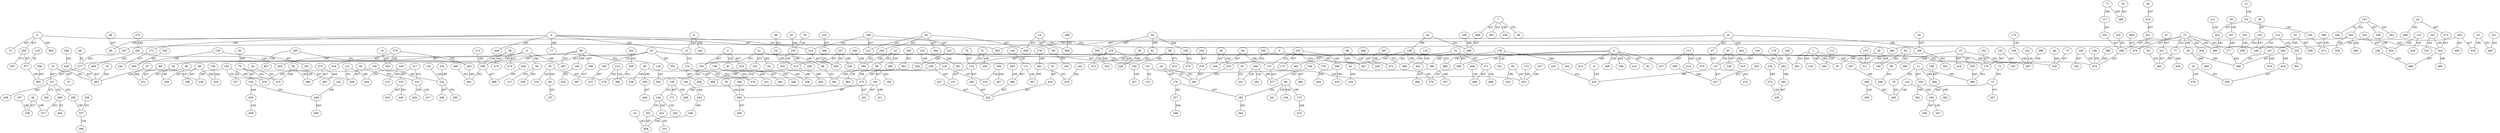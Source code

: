graph {
	0 -- 13[label=437];
	0 -- 259[label=437];
	0 -- 482[label=251];
	0 -- 306[label=195];
	1 -- 311[label=251];
	1 -- 401[label=251];
	1 -- 97[label=195];
	1 -- 383[label=195];
	1 -- 155[label=243];
	2 -- 159[label=437];
	2 -- 323[label=437];
	2 -- 61[label=120];
	3 -- 82[label=437];
	3 -- 299[label=251];
	3 -- 486[label=251];
	3 -- 237[label=195];
	3 -- 414[label=195];
	3 -- 400[label=120];
	3 -- 186[label=243];
	3 -- 412[label=52];
	4 -- 314[label=437];
	4 -- 12[label=251];
	4 -- 393[label=251];
	4 -- 17[label=195];
	4 -- 60[label=195];
	4 -- 172[label=195];
	4 -- 428[label=195];
	5 -- 159[label=195];
	5 -- 174[label=195];
	6 -- 12[label=243];
	6 -- 140[label=244];
	7 -- 488[label=437];
	7 -- 28[label=251];
	7 -- 365[label=251];
	7 -- 254[label=195];
	8 -- 425[label=120];
	9 -- 56[label=195];
	9 -- 338[label=195];
	9 -- 354[label=195];
	9 -- 467[label=195];
	10 -- 456[label=251];
	10 -- 378[label=120];
	11 -- 350[label=437];
	11 -- 76[label=251];
	11 -- 466[label=195];
	11 -- 384[label=244];
	12 -- 114[label=251];
	14 -- 99[label=437];
	14 -- 409[label=437];
	14 -- 308[label=120];
	15 -- 218[label=437];
	15 -- 320[label=251];
	15 -- 497[label=251];
	15 -- 280[label=244];
	16 -- 455[label=243];
	18 -- 58[label=251];
	18 -- 394[label=195];
	18 -- 260[label=120];
	19 -- 303[label=437];
	20 -- 93[label=437];
	20 -- 277[label=437];
	20 -- 318[label=251];
	20 -- 351[label=251];
	20 -- 474[label=195];
	20 -- 195[label=120];
	21 -- 54[label=120];
	22 -- 272[label=437];
	22 -- 499[label=195];
	23 -- 463[label=251];
	23 -- 416[label=195];
	24 -- 496[label=251];
	24 -- 158[label=195];
	25 -- 47[label=437];
	25 -- 393[label=437];
	25 -- 169[label=195];
	25 -- 442[label=120];
	26 -- 204[label=437];
	26 -- 233[label=120];
	27 -- 388[label=437];
	27 -- 476[label=437];
	27 -- 77[label=251];
	27 -- 148[label=251];
	27 -- 304[label=251];
	27 -- 490[label=251];
	27 -- 85[label=195];
	29 -- 176[label=437];
	29 -- 391[label=251];
	29 -- 453[label=120];
	30 -- 97[label=195];
	30 -- 130[label=195];
	31 -- 37[label=437];
	31 -- 147[label=437];
	31 -- 455[label=251];
	32 -- 233[label=437];
	32 -- 299[label=437];
	32 -- 371[label=437];
	33 -- 406[label=251];
	34 -- 288[label=251];
	35 -- 276[label=437];
	35 -- 69[label=251];
	35 -- 235[label=120];
	36 -- 229[label=437];
	36 -- 317[label=195];
	38 -- 102[label=251];
	39 -- 167[label=195];
	40 -- 70[label=195];
	41 -- 159[label=251];
	41 -- 96[label=195];
	41 -- 141[label=243];
	41 -- 251[label=471];
	42 -- 370[label=251];
	42 -- 165[label=195];
	43 -- 355[label=437];
	43 -- 81[label=195];
	43 -- 226[label=244];
	44 -- 413[label=437];
	45 -- 209[label=437];
	45 -- 223[label=251];
	46 -- 318[label=243];
	47 -- 137[label=437];
	48 -- 267[label=437];
	49 -- 228[label=195];
	50 -- 169[label=437];
	51 -- 124[label=251];
	51 -- 452[label=195];
	52 -- 208[label=437];
	52 -- 148[label=195];
	53 -- 331[label=251];
	54 -- 423[label=437];
	54 -- 255[label=120];
	55 -- 344[label=437];
	55 -- 409[label=437];
	55 -- 213[label=251];
	55 -- 283[label=251];
	56 -- 127[label=251];
	56 -- 326[label=251];
	57 -- 321[label=437];
	58 -- 185[label=437];
	58 -- 149[label=251];
	58 -- 276[label=195];
	59 -- 274[label=437];
	59 -- 338[label=120];
	59 -- 475[label=243];
	61 -- 300[label=437];
	62 -- 80[label=251];
	62 -- 130[label=251];
	63 -- 137[label=251];
	63 -- 330[label=195];
	63 -- 310[label=243];
	64 -- 219[label=251];
	65 -- 453[label=437];
	65 -- 230[label=195];
	66 -- 93[label=437];
	66 -- 168[label=437];
	66 -- 119[label=251];
	66 -- 467[label=251];
	66 -- 145[label=195];
	67 -- 253[label=244];
	68 -- 108[label=437];
	68 -- 250[label=437];
	68 -- 329[label=244];
	69 -- 125[label=251];
	70 -- 164[label=437];
	70 -- 209[label=437];
	70 -- 478[label=251];
	70 -- 327[label=52];
	71 -- 117[label=195];
	71 -- 288[label=195];
	72 -- 75[label=251];
	73 -- 318[label=437];
	74 -- 124[label=437];
	75 -- 190[label=243];
	75 -- 207[label=471];
	76 -- 492[label=251];
	77 -- 491[label=437];
	78 -- 403[label=244];
	79 -- 253[label=120];
	80 -- 446[label=251];
	81 -- 228[label=251];
	83 -- 491[label=251];
	84 -- 204[label=437];
	84 -- 157[label=195];
	85 -- 398[label=195];
	85 -- 480[label=244];
	86 -- 131[label=251];
	87 -- 455[label=120];
	88 -- 447[label=195];
	88 -- 258[label=120];
	89 -- 312[label=244];
	90 -- 375[label=251];
	90 -- 238[label=195];
	90 -- 294[label=195];
	91 -- 410[label=437];
	92 -- 219[label=195];
	92 -- 380[label=120];
	93 -- 312[label=437];
	94 -- 193[label=251];
	94 -- 175[label=195];
	94 -- 341[label=120];
	94 -- 104[label=243];
	95 -- 239[label=437];
	95 -- 312[label=437];
	95 -- 250[label=195];
	96 -- 381[label=251];
	98 -- 150[label=195];
	98 -- 415[label=471];
	99 -- 183[label=251];
	100 -- 137[label=437];
	100 -- 282[label=251];
	101 -- 398[label=251];
	101 -- 419[label=243];
	102 -- 148[label=437];
	102 -- 399[label=243];
	103 -- 173[label=437];
	103 -- 157[label=251];
	103 -- 270[label=251];
	103 -- 289[label=120];
	105 -- 425[label=251];
	106 -- 111[label=120];
	107 -- 135[label=52];
	107 -- 391[label=52];
	109 -- 151[label=437];
	109 -- 375[label=195];
	110 -- 494[label=195];
	110 -- 441[label=120];
	111 -- 390[label=437];
	111 -- 367[label=120];
	112 -- 383[label=120];
	113 -- 237[label=437];
	113 -- 470[label=120];
	113 -- 214[label=244];
	114 -- 458[label=437];
	114 -- 376[label=251];
	115 -- 453[label=195];
	116 -- 377[label=52];
	117 -- 220[label=251];
	118 -- 124[label=437];
	118 -- 150[label=251];
	118 -- 228[label=195];
	118 -- 372[label=120];
	118 -- 322[label=243];
	119 -- 343[label=251];
	120 -- 216[label=195];
	120 -- 281[label=244];
	121 -- 209[label=251];
	121 -- 444[label=195];
	122 -- 148[label=120];
	122 -- 225[label=120];
	123 -- 434[label=195];
	123 -- 454[label=195];
	124 -- 151[label=437];
	124 -- 285[label=437];
	126 -- 182[label=437];
	126 -- 474[label=437];
	128 -- 474[label=251];
	129 -- 171[label=437];
	129 -- 144[label=251];
	129 -- 268[label=195];
	131 -- 313[label=195];
	132 -- 234[label=120];
	133 -- 163[label=437];
	133 -- 174[label=437];
	134 -- 373[label=195];
	136 -- 329[label=244];
	137 -- 427[label=437];
	137 -- 215[label=251];
	137 -- 425[label=195];
	138 -- 261[label=437];
	138 -- 445[label=120];
	139 -- 234[label=251];
	139 -- 478[label=195];
	142 -- 249[label=195];
	143 -- 492[label=120];
	143 -- 190[label=243];
	144 -- 201[label=251];
	144 -- 202[label=120];
	144 -- 431[label=243];
	145 -- 424[label=251];
	146 -- 243[label=244];
	147 -- 269[label=251];
	147 -- 295[label=251];
	147 -- 438[label=243];
	147 -- 192[label=471];
	150 -- 347[label=120];
	152 -- 174[label=437];
	153 -- 311[label=437];
	154 -- 478[label=251];
	154 -- 219[label=195];
	154 -- 239[label=195];
	156 -- 477[label=120];
	157 -- 284[label=437];
	157 -- 477[label=251];
	158 -- 472[label=251];
	158 -- 486[label=251];
	158 -- 189[label=195];
	158 -- 461[label=195];
	159 -- 343[label=251];
	159 -- 376[label=251];
	160 -- 496[label=244];
	161 -- 333[label=251];
	161 -- 319[label=195];
	162 -- 399[label=195];
	164 -- 249[label=251];
	164 -- 429[label=244];
	166 -- 325[label=120];
	166 -- 387[label=243];
	167 -- 177[label=243];
	168 -- 397[label=437];
	169 -- 311[label=437];
	169 -- 352[label=251];
	170 -- 184[label=120];
	172 -- 245[label=471];
	174 -- 466[label=251];
	175 -- 473[label=244];
	176 -- 193[label=437];
	176 -- 257[label=251];
	177 -- 398[label=243];
	178 -- 189[label=195];
	178 -- 191[label=120];
	178 -- 302[label=244];
	179 -- 282[label=251];
	180 -- 363[label=251];
	181 -- 277[label=52];
	184 -- 497[label=243];
	185 -- 451[label=437];
	185 -- 268[label=195];
	185 -- 411[label=195];
	187 -- 199[label=437];
	187 -- 265[label=251];
	187 -- 342[label=251];
	187 -- 340[label=52];
	188 -- 213[label=437];
	188 -- 231[label=437];
	188 -- 314[label=251];
	189 -- 464[label=437];
	189 -- 357[label=195];
	190 -- 206[label=437];
	190 -- 247[label=120];
	193 -- 364[label=251];
	194 -- 484[label=251];
	195 -- 210[label=437];
	196 -- 368[label=251];
	196 -- 241[label=243];
	197 -- 229[label=195];
	198 -- 384[label=437];
	199 -- 434[label=195];
	200 -- 481[label=251];
	201 -- 406[label=437];
	201 -- 252[label=251];
	203 -- 339[label=251];
	205 -- 443[label=251];
	205 -- 457[label=195];
	211 -- 423[label=120];
	212 -- 276[label=251];
	212 -- 366[label=120];
	216 -- 325[label=437];
	216 -- 375[label=437];
	217 -- 335[label=437];
	217 -- 223[label=251];
	220 -- 388[label=437];
	221 -- 463[label=251];
	222 -- 497[label=120];
	223 -- 420[label=195];
	223 -- 417[label=120];
	224 -- 434[label=437];
	225 -- 301[label=120];
	226 -- 374[label=251];
	227 -- 313[label=437];
	227 -- 405[label=251];
	227 -- 236[label=195];
	231 -- 379[label=437];
	231 -- 256[label=243];
	232 -- 234[label=195];
	233 -- 391[label=251];
	234 -- 349[label=437];
	234 -- 395[label=251];
	240 -- 444[label=251];
	240 -- 315[label=195];
	242 -- 479[label=251];
	243 -- 346[label=195];
	244 -- 379[label=437];
	246 -- 394[label=195];
	248 -- 401[label=52];
	249 -- 460[label=243];
	253 -- 313[label=195];
	253 -- 359[label=195];
	255 -- 471[label=437];
	257 -- 348[label=244];
	259 -- 377[label=437];
	259 -- 307[label=471];
	261 -- 380[label=120];
	262 -- 445[label=437];
	263 -- 398[label=437];
	263 -- 418[label=195];
	264 -- 439[label=251];
	265 -- 267[label=437];
	265 -- 319[label=437];
	265 -- 328[label=195];
	265 -- 495[label=244];
	266 -- 492[label=251];
	266 -- 430[label=120];
	267 -- 277[label=251];
	269 -- 317[label=251];
	269 -- 404[label=52];
	271 -- 338[label=195];
	272 -- 319[label=437];
	273 -- 380[label=437];
	273 -- 487[label=244];
	275 -- 291[label=244];
	277 -- 392[label=437];
	277 -- 455[label=437];
	278 -- 361[label=195];
	279 -- 334[label=437];
	279 -- 443[label=251];
	279 -- 303[label=195];
	282 -- 385[label=195];
	283 -- 394[label=251];
	285 -- 422[label=437];
	286 -- 472[label=437];
	287 -- 494[label=251];
	287 -- 472[label=195];
	289 -- 433[label=195];
	289 -- 493[label=243];
	290 -- 477[label=195];
	290 -- 292[label=120];
	290 -- 331[label=120];
	291 -- 354[label=120];
	291 -- 465[label=120];
	293 -- 390[label=195];
	294 -- 449[label=437];
	295 -- 337[label=195];
	296 -- 308[label=251];
	297 -- 446[label=195];
	298 -- 497[label=195];
	299 -- 370[label=437];
	305 -- 416[label=437];
	305 -- 483[label=437];
	305 -- 482[label=195];
	309 -- 403[label=120];
	313 -- 402[label=195];
	314 -- 405[label=437];
	316 -- 369[label=437];
	319 -- 484[label=437];
	319 -- 485[label=195];
	320 -- 466[label=437];
	321 -- 491[label=437];
	321 -- 435[label=243];
	323 -- 358[label=251];
	323 -- 448[label=251];
	324 -- 358[label=195];
	332 -- 388[label=251];
	335 -- 432[label=437];
	335 -- 440[label=251];
	336 -- 337[label=251];
	337 -- 386[label=120];
	338 -- 498[label=437];
	338 -- 481[label=251];
	339 -- 366[label=251];
	345 -- 379[label=251];
	345 -- 447[label=251];
	346 -- 406[label=195];
	350 -- 362[label=195];
	350 -- 382[label=195];
	351 -- 368[label=437];
	353 -- 427[label=251];
	356 -- 392[label=437];
	360 -- 427[label=244];
	361 -- 479[label=251];
	361 -- 367[label=195];
	363 -- 381[label=195];
	369 -- 405[label=251];
	371 -- 489[label=437];
	371 -- 468[label=195];
	373 -- 436[label=120];
	375 -- 403[label=437];
	375 -- 451[label=437];
	377 -- 392[label=195];
	379 -- 391[label=437];
	385 -- 436[label=437];
	388 -- 474[label=437];
	389 -- 471[label=195];
	390 -- 422[label=437];
	394 -- 462[label=120];
	396 -- 474[label=243];
	403 -- 450[label=437];
	407 -- 422[label=437];
	408 -- 489[label=120];
	410 -- 422[label=437];
	413 -- 421[label=437];
	418 -- 456[label=437];
	421 -- 476[label=251];
	423 -- 490[label=251];
	426 -- 498[label=195];
	429 -- 459[label=120];
	437 -- 453[label=195];
	439 -- 455[label=437];
	443 -- 481[label=195];
	469 -- 476[label=437];
	488 -- 496[label=437];
}